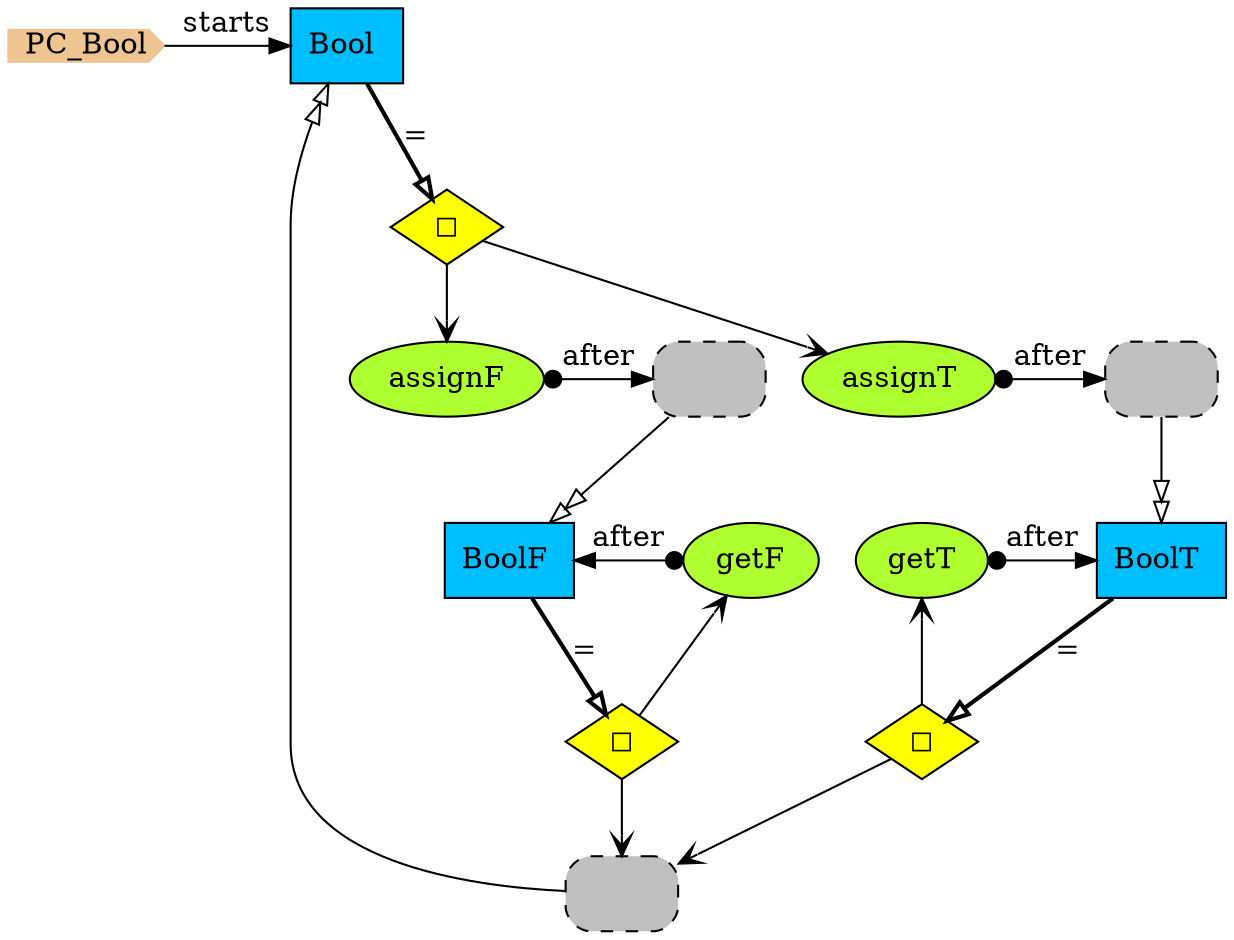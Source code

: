 digraph {
StartN_ [shape = cds,color=burlywood2,style=filled,height=.2,width=.2, label =PC_Bool];
OpBool [shape=diamond,fillcolor=yellow,style = filled,label="◻︎"];
assignF [shape=ellipse,fillcolor=greenyellow,style = filled,label="assignF"];
RefBoolF [shape=rectangle,fillcolor=gray,style="rounded,filled,dashed",label=" "];
OpBoolT [shape=diamond,fillcolor=yellow,style = filled,label="◻︎"];
RefBool [shape=rectangle,fillcolor=gray,style="rounded,filled,dashed",label=" "];
OpBoolF [shape=diamond,fillcolor=yellow,style = filled,label="◻︎"];
getF [shape=ellipse,fillcolor=greenyellow,style = filled,label="getF"];
BoolF [shape=box,fillcolor=deepskyblue,style = filled,label="BoolF "];
getT [shape=ellipse,fillcolor=greenyellow,style = filled,label="getT"];
BoolT [shape=box,fillcolor=deepskyblue,style = filled,label="BoolT "];
RefBoolT [shape=rectangle,fillcolor=gray,style="rounded,filled,dashed",label=" "];
assignT [shape=ellipse,fillcolor=greenyellow,style = filled,label="assignT"];
Bool [shape=box,fillcolor=deepskyblue,style = filled,label="Bool "];

{rank=same;BoolF,getF}
{rank=same;RefBoolF,assignF}
{rank=same;RefBoolT,assignT}
{rank=same;BoolT,getT}
{rank=same;Bool,StartN_}

RefBoolF->BoolF[arrowhead="normalnormal",fillcolor=white,label=" "];
OpBoolF->RefBool[arrowhead="open"];
RefBoolT->BoolT[arrowhead="normalnormal",fillcolor=white,label=" "];
getT->BoolT[arrowtail=dot,dir=both,label="after"];
OpBoolT->getT[arrowhead="open"];
assignT->RefBoolT[arrowtail=dot,dir=both,label="after"];
OpBool->assignT[arrowhead="open"];
BoolF->OpBoolF[arrowhead="onormal",penwidth=2,label="="];
BoolT->OpBoolT[arrowhead="onormal",penwidth=2,label="="];
Bool->OpBool[arrowhead="onormal",penwidth=2,label="="];
StartN_->Bool[label="starts"];
OpBool->assignF[arrowhead="open"];
assignF->RefBoolF[arrowtail=dot,dir=both,label="after"];
OpBoolT->RefBool[arrowhead="open"];
RefBool->Bool[arrowhead="normalnormal",fillcolor=white,label=" "];
OpBoolF->getF[arrowhead="open"];
getF->BoolF[arrowtail=dot,dir=both,label="after"];
}